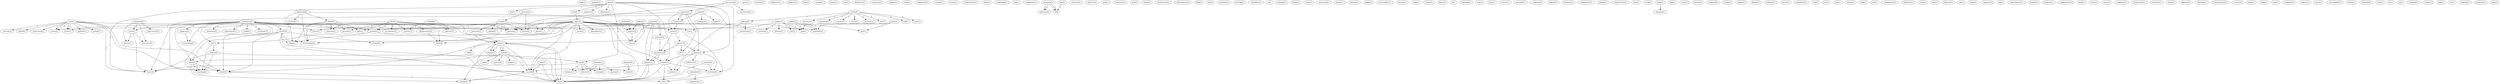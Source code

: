 digraph G {
  fulfil [ label="fulfil(1)" ];
  problem [ label="problem(1)" ];
  scott [ label="scott(1)" ];
  galahad [ label="galahad(1)" ];
  article [ label="article(1)" ];
  reaction [ label="reaction(1)" ];
  leland [ label="leland(2)" ];
  understand [ label="understand(1)" ];
  know [ label="know(4)" ];
  disease [ label="disease(5)" ];
  create [ label="create(3)" ];
  wrote [ label="wrote(2)" ];
  writes [ label="writes(1)" ];
  gene [ label="gene(1)" ];
  claim [ label="claim(2)" ];
  half [ label="half(1)" ];
  earth [ label="earth(4)" ];
  created [ label="created(4)" ];
  began [ label="began(1)" ];
  life [ label="life(9)" ];
  protein [ label="protein(2)" ];
  code [ label="code(6)" ];
  evolve [ label="evolve(2)" ];
  number [ label="number(1)" ];
  universe [ label="universe(2)" ];
  intervention [ label="intervention(1)" ];
  come [ label="come(5)" ];
  advice [ label="advice(1)" ];
  existence [ label="existence(2)" ];
  cause [ label="cause(1)" ];
  answer [ label="answer(3)" ];
  perspective [ label="perspective(4)" ];
  bookstore [ label="bookstore(1)" ];
  appears [ label="appears(1)" ];
  fault [ label="fault(2)" ];
  caused [ label="caused(1)" ];
  target [ label="target(1)" ];
  cite [ label="cite(1)" ];
  disbelieve [ label="disbelieve(1)" ];
  intron [ label="intron(5)" ];
  occur [ label="occur(1)" ];
  ancestry [ label="ancestry(1)" ];
  loss [ label="loss(1)" ];
  splicing [ label="splicing(2)" ];
  self [ label="self(1)" ];
  exon [ label="exon(1)" ];
  structure [ label="structure(1)" ];
  insertion [ label="insertion(2)" ];
  removal [ label="removal(1)" ];
  response [ label="response(1)" ];
  suppose [ label="suppose(1)" ];
  work [ label="work(1)" ];
  replication [ label="replication(1)" ];
  subject [ label="subject(1)" ];
  batman [ label="batman(1)" ];
  com [ label="com(1)" ];
  comment [ label="comment(1)" ];
  trw [ label="trw(1)" ];
  kind [ label="kind(1)" ];
  argument [ label="argument(1)" ];
  exists [ label="exists(2)" ];
  expect [ label="expect(2)" ];
  leave [ label="leave(2)" ];
  creator [ label="creator(1)" ];
  accept [ label="accept(1)" ];
  evolutionism [ label="evolutionism(1)" ];
  beginning [ label="beginning(2)" ];
  ability [ label="ability(2)" ];
  protect [ label="protect(1)" ];
  adapt [ label="adapt(1)" ];
  environment [ label="environment(1)" ];
  allah [ label="allah(1)" ];
  something [ label="something(1)" ];
  site [ label="site(1)" ];
  adaptation [ label="adaptation(1)" ];
  kempmp [ label="kempmp(1)" ];
  phoenix [ label="phoenix(2)" ];
  fi [ label="fi(3)" ];
  criterion [ label="criterion(1)" ];
  kempmp [ label="kempmp(1)" ];
  improve [ label="improve(1)" ];
  infection [ label="infection(1)" ];
  become [ label="become(1)" ];
  fight [ label="fight(1)" ];
  path [ label="path(1)" ];
  chemistry [ label="chemistry(1)" ];
  present [ label="present(2)" ];
  evidence [ label="evidence(14)" ];
  claim [ label="claim(1)" ];
  one [ label="one(1)" ];
  method [ label="method(2)" ];
  replicate [ label="replicate(1)" ];
  survive [ label="survive(1)" ];
  statement [ label="statement(2)" ];
  represented [ label="represented(1)" ];
  origin [ label="origin(1)" ];
  picture [ label="picture(2)" ];
  suggests [ label="suggests(2)" ];
  degeneration [ label="degeneration(2)" ];
  conclusion [ label="conclusion(1)" ];
  need [ label="need(3)" ];
  anything [ label="anything(2)" ];
  everything [ label="everything(2)" ];
  favour [ label="favour(1)" ];
  present [ label="present(1)" ];
  damage [ label="damage(2)" ];
  action [ label="action(1)" ];
  give [ label="give(1)" ];
  reject [ label="reject(1)" ];
  recollection [ label="recollection(1)" ];
  please [ label="please(2)" ];
  assertion [ label="assertion(2)" ];
  support [ label="support(1)" ];
  support [ label="support(1)" ];
  biochemistry [ label="biochemistry(1)" ];
  flaw [ label="flaw(1)" ];
  edu [ label="edu(2)" ];
  provided [ label="provided(1)" ];
  point [ label="point(3)" ];
  summary [ label="summary(1)" ];
  context [ label="context(2)" ];
  takes [ label="takes(1)" ];
  dna [ label="dna(4)" ];
  accumulate [ label="accumulate(1)" ];
  tends [ label="tends(2)" ];
  seems [ label="seems(3)" ];
  cut [ label="cut(1)" ];
  develop [ label="develop(1)" ];
  attendent [ label="attendent(1)" ];
  re [ label="re(1)" ];
  nothing [ label="nothing(1)" ];
  haven [ label="haven(1)" ];
  trace [ label="trace(1)" ];
  answering [ label="answering(1)" ];
  creation [ label="creation(2)" ];
  evolution [ label="evolution(4)" ];
  intervene [ label="intervene(1)" ];
  coding [ label="coding(2)" ];
  doesn [ label="doesn(1)" ];
  knows [ label="knows(1)" ];
  chooses [ label="chooses(1)" ];
  game [ label="game(2)" ];
  survivability [ label="survivability(1)" ];
  amount [ label="amount(1)" ];
  exist [ label="exist(1)" ];
  scotty [ label="scotty(1)" ];
  believe [ label="believe(3)" ];
  figure [ label="figure(1)" ];
  sf [ label="sf(1)" ];
  meaning [ label="meaning(1)" ];
  rule [ label="rule(1)" ];
  price [ label="price(1)" ];
  discussion [ label="discussion(2)" ];
  question [ label="question(5)" ];
  creationism [ label="creationism(1)" ];
  excuse [ label="excuse(1)" ];
  principle [ label="principle(1)" ];
  computer [ label="computer(1)" ];
  cause [ label="cause(1)" ];
  biology [ label="biology(5)" ];
  freeman [ label="freeman(1)" ];
  stromatolite [ label="stromatolite(1)" ];
  pihatie [ label="pihatie(1)" ];
  imperfection [ label="imperfection(1)" ];
  fails [ label="fails(1)" ];
  time [ label="time(2)" ];
  viral [ label="viral(2)" ];
  think [ label="think(1)" ];
  misread [ label="misread(1)" ];
  hear [ label="hear(1)" ];
  want [ label="want(1)" ];
  watson [ label="watson(1)" ];
  stanford [ label="stanford(2)" ];
  age [ label="age(1)" ];
  replace [ label="replace(1)" ];
  range [ label="range(1)" ];
  invoke [ label="invoke(2)" ];
  mechanism [ label="mechanism(1)" ];
  satan [ label="satan(4)" ];
  feat [ label="feat(1)" ];
  evil [ label="evil(2)" ];
  fact [ label="fact(4)" ];
  explain [ label="explain(1)" ];
  product [ label="product(1)" ];
  engineer [ label="engineer(1)" ];
  dominion [ label="dominion(1)" ];
  saves [ label="saves(1)" ];
  anyone [ label="anyone(1)" ];
  library [ label="library(1)" ];
  compton [ label="compton(1)" ];
  change [ label="change(2)" ];
  mankind [ label="mankind(2)" ];
  mover [ label="mover(1)" ];
  possibility [ label="possibility(1)" ];
  cell [ label="cell(1)" ];
  sex [ label="sex(1)" ];
  pmp [ label="pmp(1)" ];
  thought [ label="thought(1)" ];
  gamma [ label="gamma(1)" ];
  instance [ label="instance(1)" ];
  defence [ label="defence(1)" ];
  energy [ label="energy(2)" ];
  leaves [ label="leaves(1)" ];
  walk [ label="walk(1)" ];
  use [ label="use(1)" ];
  combination [ label="combination(1)" ];
  god [ label="god(15)" ];
  made [ label="made(1)" ];
  atmosphere [ label="atmosphere(1)" ];
  set [ label="set(1)" ];
  baltimore [ label="baltimore(1)" ];
  oulu [ label="oulu(2)" ];
  view [ label="view(1)" ];
  take [ label="take(1)" ];
  degrade [ label="degrade(1)" ];
  job [ label="job(1)" ];
  china [ label="china(1)" ];
  supreme [ label="supreme(1)" ];
  apr [ label="apr(1)" ];
  inference [ label="inference(1)" ];
  petri [ label="petri(3)" ];
  kem [ label="kem(1)" ];
  pihko [ label="pihko(2)" ];
  degradiation [ label="degradiation(1)" ];
  finland [ label="finland(1)" ];
  purpose [ label="purpose(1)" ];
  explanation [ label="explanation(1)" ];
  hand [ label="hand(1)" ];
  truth [ label="truth(1)" ];
  move [ label="move(1)" ];
  sequence [ label="sequence(1)" ];
  proposition [ label="proposition(1)" ];
  morality [ label="morality(1)" ];
  tierra [ label="tierra(1)" ];
  opposite [ label="opposite(1)" ];
  theology [ label="theology(1)" ];
  transposition [ label="transposition(1)" ];
  course [ label="course(2)" ];
  make [ label="make(1)" ];
  scott [ label="scott(1)" ];
  remember [ label="remember(2)" ];
  origination [ label="origination(1)" ];
  learn [ label="learn(1)" ];
  pun [ label="pun(1)" ];
  estimate [ label="estimate(1)" ];
  science [ label="science(1)" ];
  mrna [ label="mrna(1)" ];
  oversimplify [ label="oversimplify(1)" ];
  doubt [ label="doubt(1)" ];
  oulu [ label="oulu(2)" ];
  selection [ label="selection(2)" ];
  look [ label="look(1)" ];
  try [ label="try(1)" ];
  eg [ label="eg(1)" ];
  terminal [ label="terminal(1)" ];
  forget [ label="forget(1)" ];
  john [ label="john(1)" ];
  tea [ label="tea(1)" ];
  starting [ label="starting(1)" ];
  presents [ label="presents(1)" ];
  sign [ label="sign(1)" ];
  scott -> galahad [ label="1" ];
  scott -> article [ label="1" ];
  scott -> reaction [ label="1" ];
  scott -> leland [ label="1" ];
  scott -> understand [ label="1" ];
  scott -> know [ label="1" ];
  scott -> disease [ label="1" ];
  scott -> create [ label="1" ];
  scott -> wrote [ label="1" ];
  scott -> writes [ label="1" ];
  claim -> half [ label="1" ];
  claim -> earth [ label="1" ];
  claim -> created [ label="1" ];
  claim -> began [ label="1" ];
  claim -> life [ label="1" ];
  protein -> code [ label="1" ];
  protein -> evolve [ label="1" ];
  universe -> intervention [ label="1" ];
  universe -> come [ label="1" ];
  universe -> advice [ label="1" ];
  universe -> existence [ label="1" ];
  cause -> answer [ label="1" ];
  cause -> perspective [ label="1" ];
  intron -> occur [ label="2" ];
  intron -> ancestry [ label="2" ];
  intron -> loss [ label="2" ];
  intron -> splicing [ label="2" ];
  intron -> self [ label="2" ];
  intron -> exon [ label="2" ];
  intron -> structure [ label="2" ];
  intron -> insertion [ label="2" ];
  intron -> removal [ label="2" ];
  subject -> batman [ label="1" ];
  subject -> com [ label="1" ];
  subject -> comment [ label="1" ];
  subject -> trw [ label="1" ];
  subject -> kind [ label="1" ];
  subject -> argument [ label="1" ];
  exists -> expect [ label="1" ];
  exists -> leave [ label="1" ];
  beginning -> ability [ label="1" ];
  beginning -> protect [ label="1" ];
  beginning -> adapt [ label="1" ];
  beginning -> expect [ label="1" ];
  beginning -> environment [ label="1" ];
  kempmp -> phoenix [ label="1" ];
  kempmp -> fi [ label="1" ];
  kempmp -> phoenix [ label="1" ];
  kempmp -> fi [ label="1" ];
  ability -> infection [ label="1" ];
  ability -> become [ label="1" ];
  ability -> disease [ label="1" ];
  ability -> adapt [ label="1" ];
  ability -> fight [ label="1" ];
  ability -> environment [ label="1" ];
  present -> evidence [ label="1" ];
  present -> claim [ label="1" ];
  present -> one [ label="1" ];
  method -> replicate [ label="1" ];
  method -> survive [ label="1" ];
  evidence -> claim [ label="2" ];
  evidence -> statement [ label="1" ];
  evidence -> represented [ label="1" ];
  evidence -> come [ label="1" ];
  evidence -> origin [ label="1" ];
  evidence -> one [ label="1" ];
  evidence -> picture [ label="1" ];
  evidence -> suggests [ label="2" ];
  evidence -> degeneration [ label="1" ];
  evidence -> conclusion [ label="1" ];
  evidence -> need [ label="1" ];
  evidence -> anything [ label="1" ];
  evidence -> everything [ label="1" ];
  evidence -> create [ label="1" ];
  evidence -> favour [ label="1" ];
  evidence -> present [ label="1" ];
  damage -> action [ label="1" ];
  please -> assertion [ label="1" ];
  please -> claim [ label="1" ];
  please -> support [ label="1" ];
  please -> support [ label="1" ];
  please -> present [ label="1" ];
  assertion -> perspective [ label="1" ];
  point -> summary [ label="1" ];
  point -> context [ label="1" ];
  point -> know [ label="1" ];
  point -> takes [ label="1" ];
  dna -> accumulate [ label="2" ];
  dna -> claim [ label="1" ];
  dna -> replicate [ label="1" ];
  dna -> survive [ label="1" ];
  dna -> infection [ label="2" ];
  dna -> become [ label="2" ];
  dna -> disease [ label="2" ];
  dna -> fight [ label="2" ];
  dna -> tends [ label="2" ];
  dna -> present [ label="1" ];
  answer -> perspective [ label="1" ];
  answer -> seems [ label="1" ];
  answer -> cut [ label="1" ];
  claim -> earth [ label="1" ];
  claim -> created [ label="1" ];
  claim -> began [ label="1" ];
  claim -> life [ label="1" ];
  perspective -> support [ label="1" ];
  perspective -> support [ label="1" ];
  come -> know [ label="1" ];
  come -> advice [ label="1" ];
  come -> existence [ label="2" ];
  creation -> evolution [ label="1" ];
  creation -> life [ label="1" ];
  code -> intervene [ label="1" ];
  code -> coding [ label="1" ];
  code -> tends [ label="1" ];
  code -> evolve [ label="1" ];
  code -> doesn [ label="1" ];
  code -> favour [ label="1" ];
  one -> believe [ label="1" ];
  one -> anything [ label="1" ];
  discussion -> question [ label="1" ];
  discussion -> creationism [ label="1" ];
  discussion -> created [ label="1" ];
  question -> context [ label="1" ];
  question -> disease [ label="1" ];
  question -> seems [ label="1" ];
  question -> cause [ label="1" ];
  question -> cut [ label="1" ];
  time -> created [ label="1" ];
  time -> life [ label="1" ];
  think -> misread [ label="1" ];
  earth -> age [ label="1" ];
  earth -> replace [ label="1" ];
  earth -> need [ label="1" ];
  earth -> range [ label="1" ];
  earth -> created [ label="2" ];
  earth -> invoke [ label="1" ];
  earth -> life [ label="1" ];
  context -> disease [ label="1" ];
  context -> cause [ label="1" ];
  splicing -> mechanism [ label="1" ];
  splicing -> present [ label="1" ];
  satan -> feat [ label="1" ];
  satan -> evil [ label="2" ];
  satan -> fact [ label="2" ];
  satan -> know [ label="2" ];
  satan -> seems [ label="1" ];
  satan -> explain [ label="1" ];
  satan -> product [ label="1" ];
  satan -> engineer [ label="1" ];
  satan -> dominion [ label="1" ];
  satan -> evolution [ label="1" ];
  picture -> adapt [ label="1" ];
  picture -> need [ label="1" ];
  picture -> anything [ label="1" ];
  picture -> change [ label="1" ];
  picture -> environment [ label="1" ];
  picture -> create [ label="1" ];
  picture -> created [ label="1" ];
  picture -> life [ label="1" ];
  mankind -> expect [ label="1" ];
  suggests -> everything [ label="1" ];
  thought -> gamma [ label="1" ];
  thought -> instance [ label="1" ];
  thought -> defence [ label="1" ];
  thought -> energy [ label="1" ];
  evil -> god [ label="1" ];
  believe -> fact [ label="1" ];
  believe -> know [ label="1" ];
  believe -> anything [ label="1" ];
  god -> trw [ label="1" ];
  god -> made [ label="1" ];
  god -> disease [ label="2" ];
  god -> explain [ label="1" ];
  god -> adapt [ label="1" ];
  god -> atmosphere [ label="1" ];
  god -> expect [ label="3" ];
  god -> change [ label="1" ];
  god -> environment [ label="1" ];
  god -> evolve [ label="1" ];
  god -> cause [ label="1" ];
  god -> leave [ label="1" ];
  god -> create [ label="2" ];
  god -> doesn [ label="1" ];
  god -> created [ label="4" ];
  god -> wrote [ label="1" ];
  god -> writes [ label="1" ];
  god -> set [ label="1" ];
  god -> kind [ label="1" ];
  god -> argument [ label="1" ];
  god -> life [ label="4" ];
  support -> life [ label="1" ];
  oulu -> fi [ label="2" ];
  fact -> know [ label="2" ];
  fact -> instance [ label="1" ];
  fact -> defence [ label="1" ];
  fact -> action [ label="1" ];
  fact -> energy [ label="1" ];
  degeneration -> tends [ label="1" ];
  seems -> explain [ label="1" ];
  seems -> product [ label="1" ];
  seems -> inference [ label="1" ];
  seems -> evolution [ label="1" ];
  explain -> product [ label="1" ];
  explain -> created [ label="1" ];
  explain -> set [ label="1" ];
  explain -> evolution [ label="2" ];
  explain -> life [ label="2" ];
  petri -> kem [ label="1" ];
  petri -> kind [ label="1" ];
  petri -> argument [ label="1" ];
  pihko -> kem [ label="1" ];
  pihko -> kind [ label="1" ];
  pihko -> argument [ label="1" ];
  need -> anything [ label="1" ];
  need -> create [ label="1" ];
  need -> invoke [ label="2" ];
  expect -> leave [ label="1" ];
  scott -> create [ label="1" ];
  scott -> wrote [ label="1" ];
  scott -> writes [ label="1" ];
  remember -> origination [ label="1" ];
  remember -> life [ label="1" ];
  support -> life [ label="1" ];
  create -> life [ label="1" ];
  created -> invoke [ label="1" ];
  created -> set [ label="1" ];
  created -> life [ label="3" ];
}

